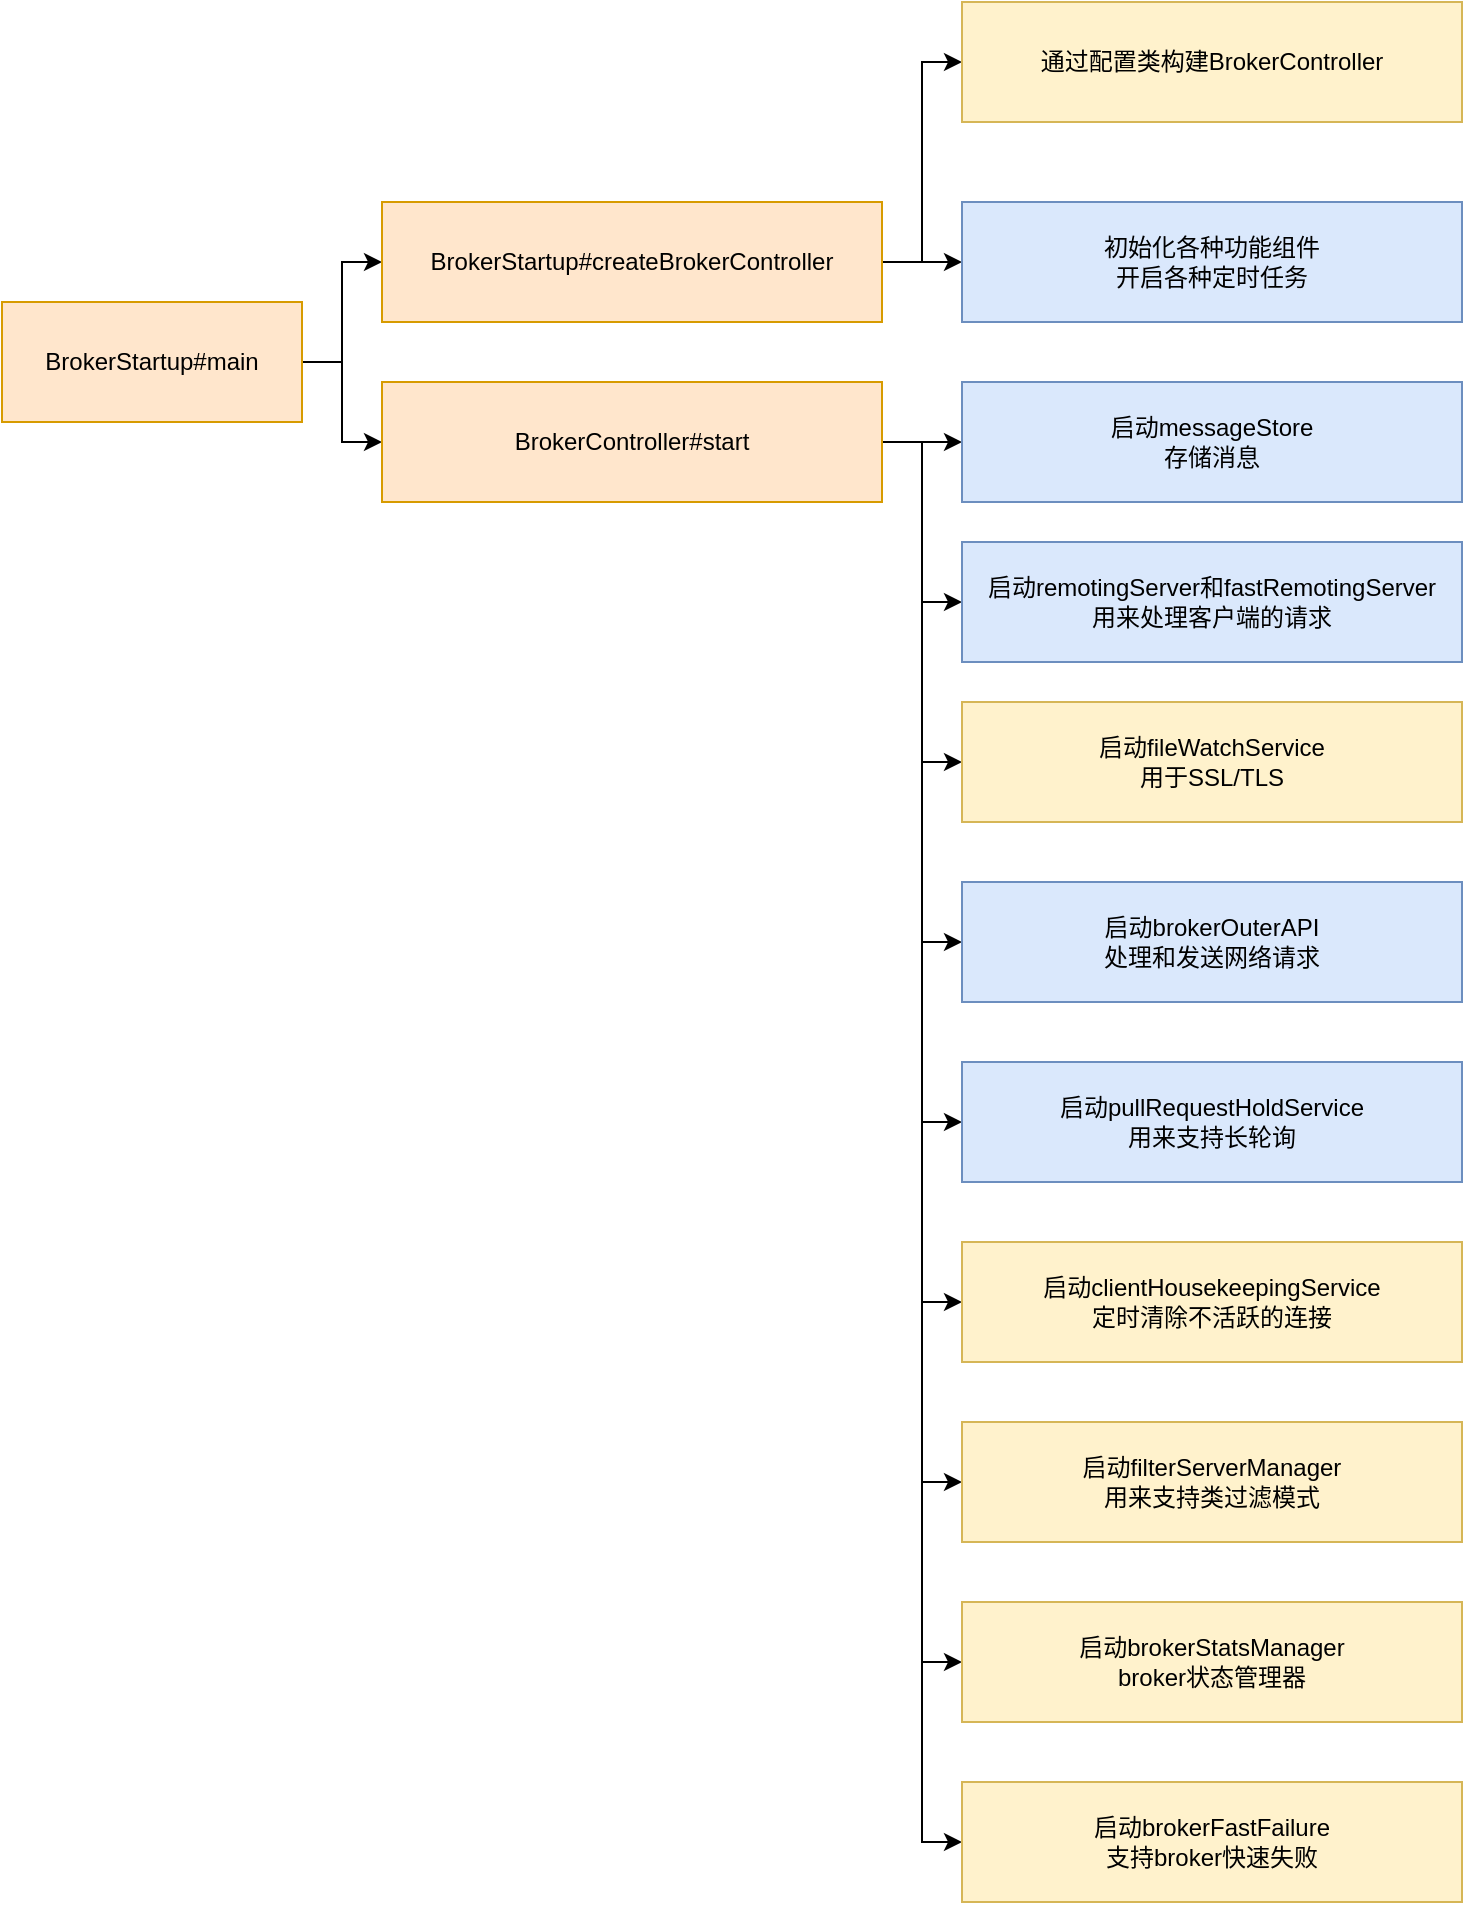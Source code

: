 <mxfile version="15.8.2" type="github">
  <diagram id="sFC1RRCr9SFQazNoy_1z" name="Page-1">
    <mxGraphModel dx="946" dy="536" grid="1" gridSize="10" guides="1" tooltips="1" connect="1" arrows="1" fold="1" page="1" pageScale="1" pageWidth="827" pageHeight="1169" math="0" shadow="0">
      <root>
        <mxCell id="0" />
        <mxCell id="1" parent="0" />
        <mxCell id="3U_JYmoVX_Mq-FX1dJBy-12" value="" style="edgeStyle=orthogonalEdgeStyle;rounded=0;orthogonalLoop=1;jettySize=auto;html=1;" edge="1" parent="1" source="zNyeDEZQtX2fkmq9p0QW-1" target="zNyeDEZQtX2fkmq9p0QW-3">
          <mxGeometry relative="1" as="geometry" />
        </mxCell>
        <mxCell id="3U_JYmoVX_Mq-FX1dJBy-13" style="edgeStyle=orthogonalEdgeStyle;rounded=0;orthogonalLoop=1;jettySize=auto;html=1;exitX=1;exitY=0.5;exitDx=0;exitDy=0;entryX=0;entryY=0.5;entryDx=0;entryDy=0;" edge="1" parent="1" source="zNyeDEZQtX2fkmq9p0QW-1" target="zNyeDEZQtX2fkmq9p0QW-2">
          <mxGeometry relative="1" as="geometry" />
        </mxCell>
        <mxCell id="zNyeDEZQtX2fkmq9p0QW-1" value="&lt;span&gt;BrokerStartup#main&lt;/span&gt;" style="rounded=0;whiteSpace=wrap;html=1;fillColor=#ffe6cc;strokeColor=#d79b00;" parent="1" vertex="1">
          <mxGeometry x="110" y="160" width="150" height="60" as="geometry" />
        </mxCell>
        <mxCell id="3U_JYmoVX_Mq-FX1dJBy-14" style="edgeStyle=orthogonalEdgeStyle;rounded=0;orthogonalLoop=1;jettySize=auto;html=1;exitX=1;exitY=0.5;exitDx=0;exitDy=0;entryX=0;entryY=0.5;entryDx=0;entryDy=0;" edge="1" parent="1" source="zNyeDEZQtX2fkmq9p0QW-2" target="3U_JYmoVX_Mq-FX1dJBy-11">
          <mxGeometry relative="1" as="geometry" />
        </mxCell>
        <mxCell id="3U_JYmoVX_Mq-FX1dJBy-15" style="edgeStyle=orthogonalEdgeStyle;rounded=0;orthogonalLoop=1;jettySize=auto;html=1;exitX=1;exitY=0.5;exitDx=0;exitDy=0;entryX=0;entryY=0.5;entryDx=0;entryDy=0;" edge="1" parent="1" source="zNyeDEZQtX2fkmq9p0QW-2" target="3U_JYmoVX_Mq-FX1dJBy-1">
          <mxGeometry relative="1" as="geometry" />
        </mxCell>
        <mxCell id="zNyeDEZQtX2fkmq9p0QW-2" value="BrokerStartup#createBrokerController" style="rounded=0;whiteSpace=wrap;html=1;fillColor=#ffe6cc;strokeColor=#d79b00;" parent="1" vertex="1">
          <mxGeometry x="300" y="110" width="250" height="60" as="geometry" />
        </mxCell>
        <mxCell id="3U_JYmoVX_Mq-FX1dJBy-16" style="edgeStyle=orthogonalEdgeStyle;rounded=0;orthogonalLoop=1;jettySize=auto;html=1;exitX=1;exitY=0.5;exitDx=0;exitDy=0;" edge="1" parent="1" source="zNyeDEZQtX2fkmq9p0QW-3" target="3U_JYmoVX_Mq-FX1dJBy-2">
          <mxGeometry relative="1" as="geometry" />
        </mxCell>
        <mxCell id="3U_JYmoVX_Mq-FX1dJBy-17" style="edgeStyle=orthogonalEdgeStyle;rounded=0;orthogonalLoop=1;jettySize=auto;html=1;exitX=1;exitY=0.5;exitDx=0;exitDy=0;entryX=0;entryY=0.5;entryDx=0;entryDy=0;" edge="1" parent="1" source="zNyeDEZQtX2fkmq9p0QW-3" target="3U_JYmoVX_Mq-FX1dJBy-3">
          <mxGeometry relative="1" as="geometry" />
        </mxCell>
        <mxCell id="3U_JYmoVX_Mq-FX1dJBy-18" style="edgeStyle=orthogonalEdgeStyle;rounded=0;orthogonalLoop=1;jettySize=auto;html=1;exitX=1;exitY=0.5;exitDx=0;exitDy=0;entryX=0;entryY=0.5;entryDx=0;entryDy=0;" edge="1" parent="1" source="zNyeDEZQtX2fkmq9p0QW-3" target="3U_JYmoVX_Mq-FX1dJBy-4">
          <mxGeometry relative="1" as="geometry" />
        </mxCell>
        <mxCell id="3U_JYmoVX_Mq-FX1dJBy-19" style="edgeStyle=orthogonalEdgeStyle;rounded=0;orthogonalLoop=1;jettySize=auto;html=1;exitX=1;exitY=0.5;exitDx=0;exitDy=0;entryX=0;entryY=0.5;entryDx=0;entryDy=0;" edge="1" parent="1" source="zNyeDEZQtX2fkmq9p0QW-3" target="3U_JYmoVX_Mq-FX1dJBy-5">
          <mxGeometry relative="1" as="geometry" />
        </mxCell>
        <mxCell id="3U_JYmoVX_Mq-FX1dJBy-20" style="edgeStyle=orthogonalEdgeStyle;rounded=0;orthogonalLoop=1;jettySize=auto;html=1;exitX=1;exitY=0.5;exitDx=0;exitDy=0;entryX=0;entryY=0.5;entryDx=0;entryDy=0;" edge="1" parent="1" source="zNyeDEZQtX2fkmq9p0QW-3" target="3U_JYmoVX_Mq-FX1dJBy-6">
          <mxGeometry relative="1" as="geometry" />
        </mxCell>
        <mxCell id="3U_JYmoVX_Mq-FX1dJBy-21" style="edgeStyle=orthogonalEdgeStyle;rounded=0;orthogonalLoop=1;jettySize=auto;html=1;exitX=1;exitY=0.5;exitDx=0;exitDy=0;entryX=0;entryY=0.5;entryDx=0;entryDy=0;" edge="1" parent="1" source="zNyeDEZQtX2fkmq9p0QW-3" target="3U_JYmoVX_Mq-FX1dJBy-7">
          <mxGeometry relative="1" as="geometry" />
        </mxCell>
        <mxCell id="3U_JYmoVX_Mq-FX1dJBy-22" style="edgeStyle=orthogonalEdgeStyle;rounded=0;orthogonalLoop=1;jettySize=auto;html=1;exitX=1;exitY=0.5;exitDx=0;exitDy=0;entryX=0;entryY=0.5;entryDx=0;entryDy=0;" edge="1" parent="1" source="zNyeDEZQtX2fkmq9p0QW-3" target="3U_JYmoVX_Mq-FX1dJBy-8">
          <mxGeometry relative="1" as="geometry" />
        </mxCell>
        <mxCell id="3U_JYmoVX_Mq-FX1dJBy-23" style="edgeStyle=orthogonalEdgeStyle;rounded=0;orthogonalLoop=1;jettySize=auto;html=1;exitX=1;exitY=0.5;exitDx=0;exitDy=0;entryX=0;entryY=0.5;entryDx=0;entryDy=0;" edge="1" parent="1" source="zNyeDEZQtX2fkmq9p0QW-3" target="3U_JYmoVX_Mq-FX1dJBy-9">
          <mxGeometry relative="1" as="geometry" />
        </mxCell>
        <mxCell id="3U_JYmoVX_Mq-FX1dJBy-24" style="edgeStyle=orthogonalEdgeStyle;rounded=0;orthogonalLoop=1;jettySize=auto;html=1;exitX=1;exitY=0.5;exitDx=0;exitDy=0;entryX=0;entryY=0.5;entryDx=0;entryDy=0;" edge="1" parent="1" source="zNyeDEZQtX2fkmq9p0QW-3" target="3U_JYmoVX_Mq-FX1dJBy-10">
          <mxGeometry relative="1" as="geometry" />
        </mxCell>
        <mxCell id="zNyeDEZQtX2fkmq9p0QW-3" value="BrokerController#start" style="rounded=0;whiteSpace=wrap;html=1;fillColor=#ffe6cc;strokeColor=#d79b00;" parent="1" vertex="1">
          <mxGeometry x="300" y="200" width="250" height="60" as="geometry" />
        </mxCell>
        <mxCell id="3U_JYmoVX_Mq-FX1dJBy-1" value="初始化各种功能组件&lt;br&gt;开启各种定时任务" style="rounded=0;whiteSpace=wrap;html=1;fillColor=#dae8fc;strokeColor=#6c8ebf;" vertex="1" parent="1">
          <mxGeometry x="590" y="110" width="250" height="60" as="geometry" />
        </mxCell>
        <mxCell id="3U_JYmoVX_Mq-FX1dJBy-2" value="启动messageStore&lt;br&gt;存储消息" style="rounded=0;whiteSpace=wrap;html=1;fillColor=#dae8fc;strokeColor=#6c8ebf;" vertex="1" parent="1">
          <mxGeometry x="590" y="200" width="250" height="60" as="geometry" />
        </mxCell>
        <mxCell id="3U_JYmoVX_Mq-FX1dJBy-3" value="启动remotingServer和&lt;span&gt;fastRemotingServer&lt;br&gt;&lt;/span&gt;用来处理客户端的请求" style="rounded=0;whiteSpace=wrap;html=1;fillColor=#dae8fc;strokeColor=#6c8ebf;" vertex="1" parent="1">
          <mxGeometry x="590" y="280" width="250" height="60" as="geometry" />
        </mxCell>
        <mxCell id="3U_JYmoVX_Mq-FX1dJBy-4" value="启动fileWatchService&lt;br&gt;&lt;span style=&quot;text-align: left&quot;&gt;用于SSL/TLS&lt;/span&gt;" style="rounded=0;whiteSpace=wrap;html=1;fillColor=#fff2cc;strokeColor=#d6b656;" vertex="1" parent="1">
          <mxGeometry x="590" y="360" width="250" height="60" as="geometry" />
        </mxCell>
        <mxCell id="3U_JYmoVX_Mq-FX1dJBy-5" value="启动brokerOuterAPI&lt;br&gt;处理和发送网络请求" style="rounded=0;whiteSpace=wrap;html=1;fillColor=#dae8fc;strokeColor=#6c8ebf;" vertex="1" parent="1">
          <mxGeometry x="590" y="450" width="250" height="60" as="geometry" />
        </mxCell>
        <mxCell id="3U_JYmoVX_Mq-FX1dJBy-6" value="启动pullRequestHoldService&lt;br&gt;用来支持长轮询" style="rounded=0;whiteSpace=wrap;html=1;fillColor=#dae8fc;strokeColor=#6c8ebf;" vertex="1" parent="1">
          <mxGeometry x="590" y="540" width="250" height="60" as="geometry" />
        </mxCell>
        <mxCell id="3U_JYmoVX_Mq-FX1dJBy-7" value="启动clientHousekeepingService&lt;br&gt;定时清除不活跃的连接" style="rounded=0;whiteSpace=wrap;html=1;fillColor=#fff2cc;strokeColor=#d6b656;" vertex="1" parent="1">
          <mxGeometry x="590" y="630" width="250" height="60" as="geometry" />
        </mxCell>
        <mxCell id="3U_JYmoVX_Mq-FX1dJBy-8" value="启动filterServerManager&lt;br&gt;用来支持类过滤模式" style="rounded=0;whiteSpace=wrap;html=1;fillColor=#fff2cc;strokeColor=#d6b656;" vertex="1" parent="1">
          <mxGeometry x="590" y="720" width="250" height="60" as="geometry" />
        </mxCell>
        <mxCell id="3U_JYmoVX_Mq-FX1dJBy-9" value="启动brokerStatsManager&lt;br&gt;broker状态管理器" style="rounded=0;whiteSpace=wrap;html=1;fillColor=#fff2cc;strokeColor=#d6b656;" vertex="1" parent="1">
          <mxGeometry x="590" y="810" width="250" height="60" as="geometry" />
        </mxCell>
        <mxCell id="3U_JYmoVX_Mq-FX1dJBy-10" value="启动brokerFastFailure&lt;br&gt;支持broker快速失败" style="rounded=0;whiteSpace=wrap;html=1;fillColor=#fff2cc;strokeColor=#d6b656;" vertex="1" parent="1">
          <mxGeometry x="590" y="900" width="250" height="60" as="geometry" />
        </mxCell>
        <mxCell id="3U_JYmoVX_Mq-FX1dJBy-11" value="通过配置类构建BrokerController" style="rounded=0;whiteSpace=wrap;html=1;fillColor=#fff2cc;strokeColor=#d6b656;" vertex="1" parent="1">
          <mxGeometry x="590" y="10" width="250" height="60" as="geometry" />
        </mxCell>
      </root>
    </mxGraphModel>
  </diagram>
</mxfile>
